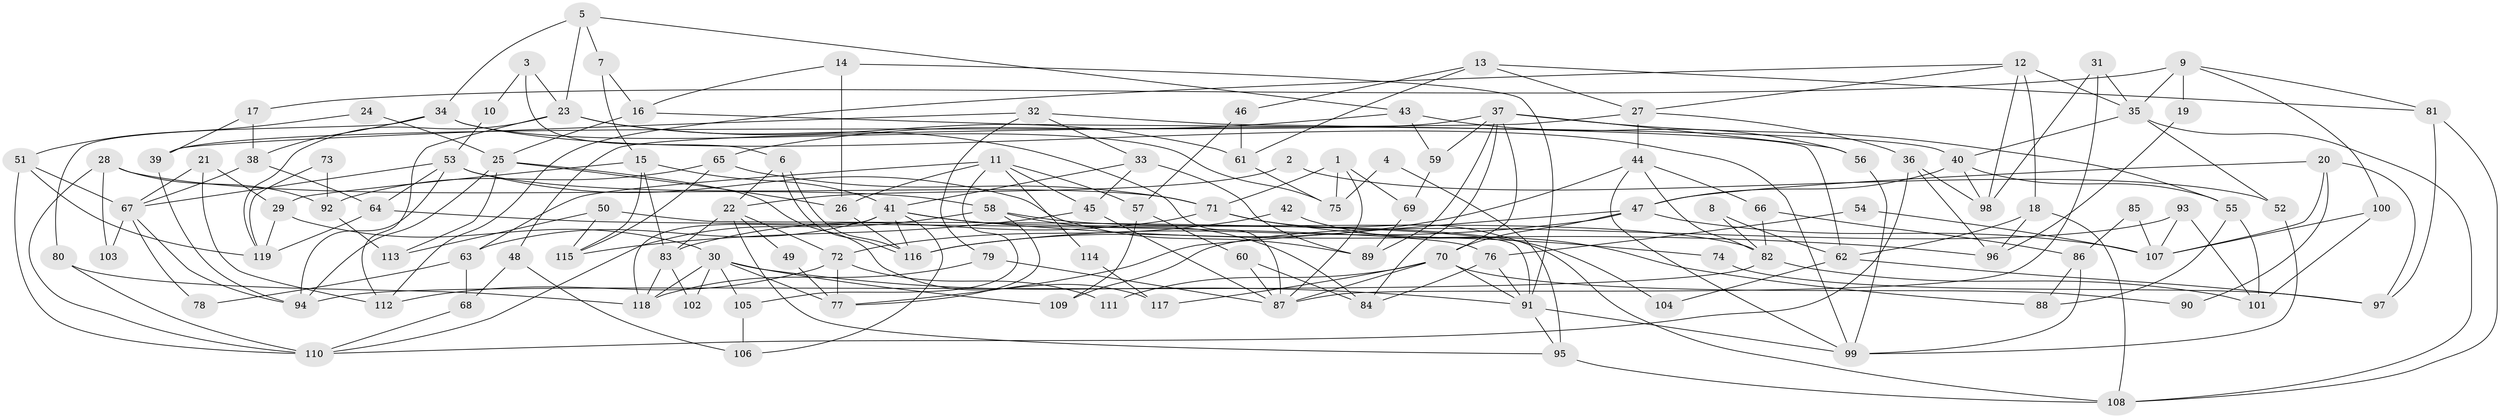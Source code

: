 // coarse degree distribution, {5: 0.18072289156626506, 2: 0.14457831325301204, 3: 0.18072289156626506, 4: 0.20481927710843373, 6: 0.12048192771084337, 7: 0.024096385542168676, 8: 0.03614457831325301, 11: 0.03614457831325301, 9: 0.060240963855421686, 10: 0.012048192771084338}
// Generated by graph-tools (version 1.1) at 2025/52/02/27/25 19:52:08]
// undirected, 119 vertices, 238 edges
graph export_dot {
graph [start="1"]
  node [color=gray90,style=filled];
  1;
  2;
  3;
  4;
  5;
  6;
  7;
  8;
  9;
  10;
  11;
  12;
  13;
  14;
  15;
  16;
  17;
  18;
  19;
  20;
  21;
  22;
  23;
  24;
  25;
  26;
  27;
  28;
  29;
  30;
  31;
  32;
  33;
  34;
  35;
  36;
  37;
  38;
  39;
  40;
  41;
  42;
  43;
  44;
  45;
  46;
  47;
  48;
  49;
  50;
  51;
  52;
  53;
  54;
  55;
  56;
  57;
  58;
  59;
  60;
  61;
  62;
  63;
  64;
  65;
  66;
  67;
  68;
  69;
  70;
  71;
  72;
  73;
  74;
  75;
  76;
  77;
  78;
  79;
  80;
  81;
  82;
  83;
  84;
  85;
  86;
  87;
  88;
  89;
  90;
  91;
  92;
  93;
  94;
  95;
  96;
  97;
  98;
  99;
  100;
  101;
  102;
  103;
  104;
  105;
  106;
  107;
  108;
  109;
  110;
  111;
  112;
  113;
  114;
  115;
  116;
  117;
  118;
  119;
  1 -- 87;
  1 -- 71;
  1 -- 69;
  1 -- 75;
  2 -- 52;
  2 -- 22;
  3 -- 6;
  3 -- 23;
  3 -- 10;
  4 -- 75;
  4 -- 95;
  5 -- 34;
  5 -- 23;
  5 -- 7;
  5 -- 43;
  6 -- 22;
  6 -- 116;
  6 -- 116;
  7 -- 15;
  7 -- 16;
  8 -- 62;
  8 -- 82;
  9 -- 35;
  9 -- 100;
  9 -- 17;
  9 -- 19;
  9 -- 81;
  10 -- 53;
  11 -- 45;
  11 -- 26;
  11 -- 57;
  11 -- 63;
  11 -- 105;
  11 -- 114;
  12 -- 18;
  12 -- 27;
  12 -- 35;
  12 -- 98;
  12 -- 112;
  13 -- 61;
  13 -- 27;
  13 -- 46;
  13 -- 81;
  14 -- 16;
  14 -- 91;
  14 -- 26;
  15 -- 115;
  15 -- 29;
  15 -- 41;
  15 -- 83;
  16 -- 25;
  16 -- 40;
  17 -- 38;
  17 -- 39;
  18 -- 96;
  18 -- 108;
  18 -- 62;
  19 -- 96;
  20 -- 47;
  20 -- 97;
  20 -- 90;
  20 -- 107;
  21 -- 112;
  21 -- 67;
  21 -- 29;
  22 -- 83;
  22 -- 95;
  22 -- 49;
  22 -- 72;
  23 -- 87;
  23 -- 61;
  23 -- 112;
  23 -- 119;
  24 -- 25;
  24 -- 51;
  25 -- 94;
  25 -- 26;
  25 -- 113;
  25 -- 117;
  26 -- 116;
  27 -- 48;
  27 -- 44;
  27 -- 36;
  28 -- 58;
  28 -- 110;
  28 -- 92;
  28 -- 103;
  29 -- 30;
  29 -- 119;
  30 -- 118;
  30 -- 77;
  30 -- 91;
  30 -- 102;
  30 -- 105;
  30 -- 109;
  31 -- 35;
  31 -- 98;
  31 -- 87;
  32 -- 39;
  32 -- 79;
  32 -- 33;
  32 -- 62;
  33 -- 89;
  33 -- 41;
  33 -- 45;
  34 -- 38;
  34 -- 99;
  34 -- 75;
  34 -- 80;
  35 -- 40;
  35 -- 52;
  35 -- 108;
  36 -- 98;
  36 -- 96;
  36 -- 110;
  37 -- 84;
  37 -- 39;
  37 -- 55;
  37 -- 56;
  37 -- 59;
  37 -- 70;
  37 -- 89;
  38 -- 67;
  38 -- 64;
  39 -- 94;
  40 -- 47;
  40 -- 55;
  40 -- 98;
  41 -- 63;
  41 -- 96;
  41 -- 104;
  41 -- 106;
  41 -- 116;
  41 -- 118;
  42 -- 88;
  42 -- 72;
  43 -- 65;
  43 -- 56;
  43 -- 59;
  44 -- 116;
  44 -- 99;
  44 -- 66;
  44 -- 82;
  45 -- 87;
  45 -- 115;
  46 -- 57;
  46 -- 61;
  47 -- 70;
  47 -- 116;
  47 -- 77;
  47 -- 107;
  48 -- 106;
  48 -- 68;
  49 -- 77;
  50 -- 115;
  50 -- 91;
  50 -- 113;
  51 -- 110;
  51 -- 119;
  51 -- 67;
  52 -- 99;
  53 -- 89;
  53 -- 94;
  53 -- 64;
  53 -- 67;
  53 -- 71;
  54 -- 76;
  54 -- 107;
  55 -- 88;
  55 -- 101;
  56 -- 99;
  57 -- 109;
  57 -- 60;
  58 -- 110;
  58 -- 77;
  58 -- 82;
  58 -- 84;
  59 -- 69;
  60 -- 84;
  60 -- 87;
  61 -- 75;
  62 -- 97;
  62 -- 104;
  63 -- 68;
  63 -- 78;
  64 -- 119;
  64 -- 76;
  65 -- 71;
  65 -- 92;
  65 -- 115;
  66 -- 82;
  66 -- 86;
  67 -- 78;
  67 -- 94;
  67 -- 103;
  68 -- 110;
  69 -- 89;
  70 -- 87;
  70 -- 90;
  70 -- 91;
  70 -- 111;
  70 -- 117;
  71 -- 108;
  71 -- 74;
  71 -- 83;
  72 -- 112;
  72 -- 77;
  72 -- 111;
  73 -- 92;
  73 -- 119;
  74 -- 97;
  76 -- 91;
  76 -- 84;
  79 -- 87;
  79 -- 118;
  80 -- 118;
  80 -- 110;
  81 -- 97;
  81 -- 108;
  82 -- 94;
  82 -- 101;
  83 -- 102;
  83 -- 118;
  85 -- 86;
  85 -- 107;
  86 -- 99;
  86 -- 88;
  91 -- 95;
  91 -- 99;
  92 -- 113;
  93 -- 101;
  93 -- 107;
  93 -- 109;
  95 -- 108;
  100 -- 101;
  100 -- 107;
  105 -- 106;
  114 -- 117;
}
